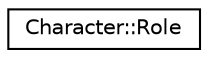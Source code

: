 digraph "Graphical Class Hierarchy"
{
  edge [fontname="Helvetica",fontsize="10",labelfontname="Helvetica",labelfontsize="10"];
  node [fontname="Helvetica",fontsize="10",shape=record];
  rankdir="LR";
  Node0 [label="Character::Role",height=0.2,width=0.4,color="black", fillcolor="white", style="filled",URL="$classCharacter_1_1Role.html"];
}
